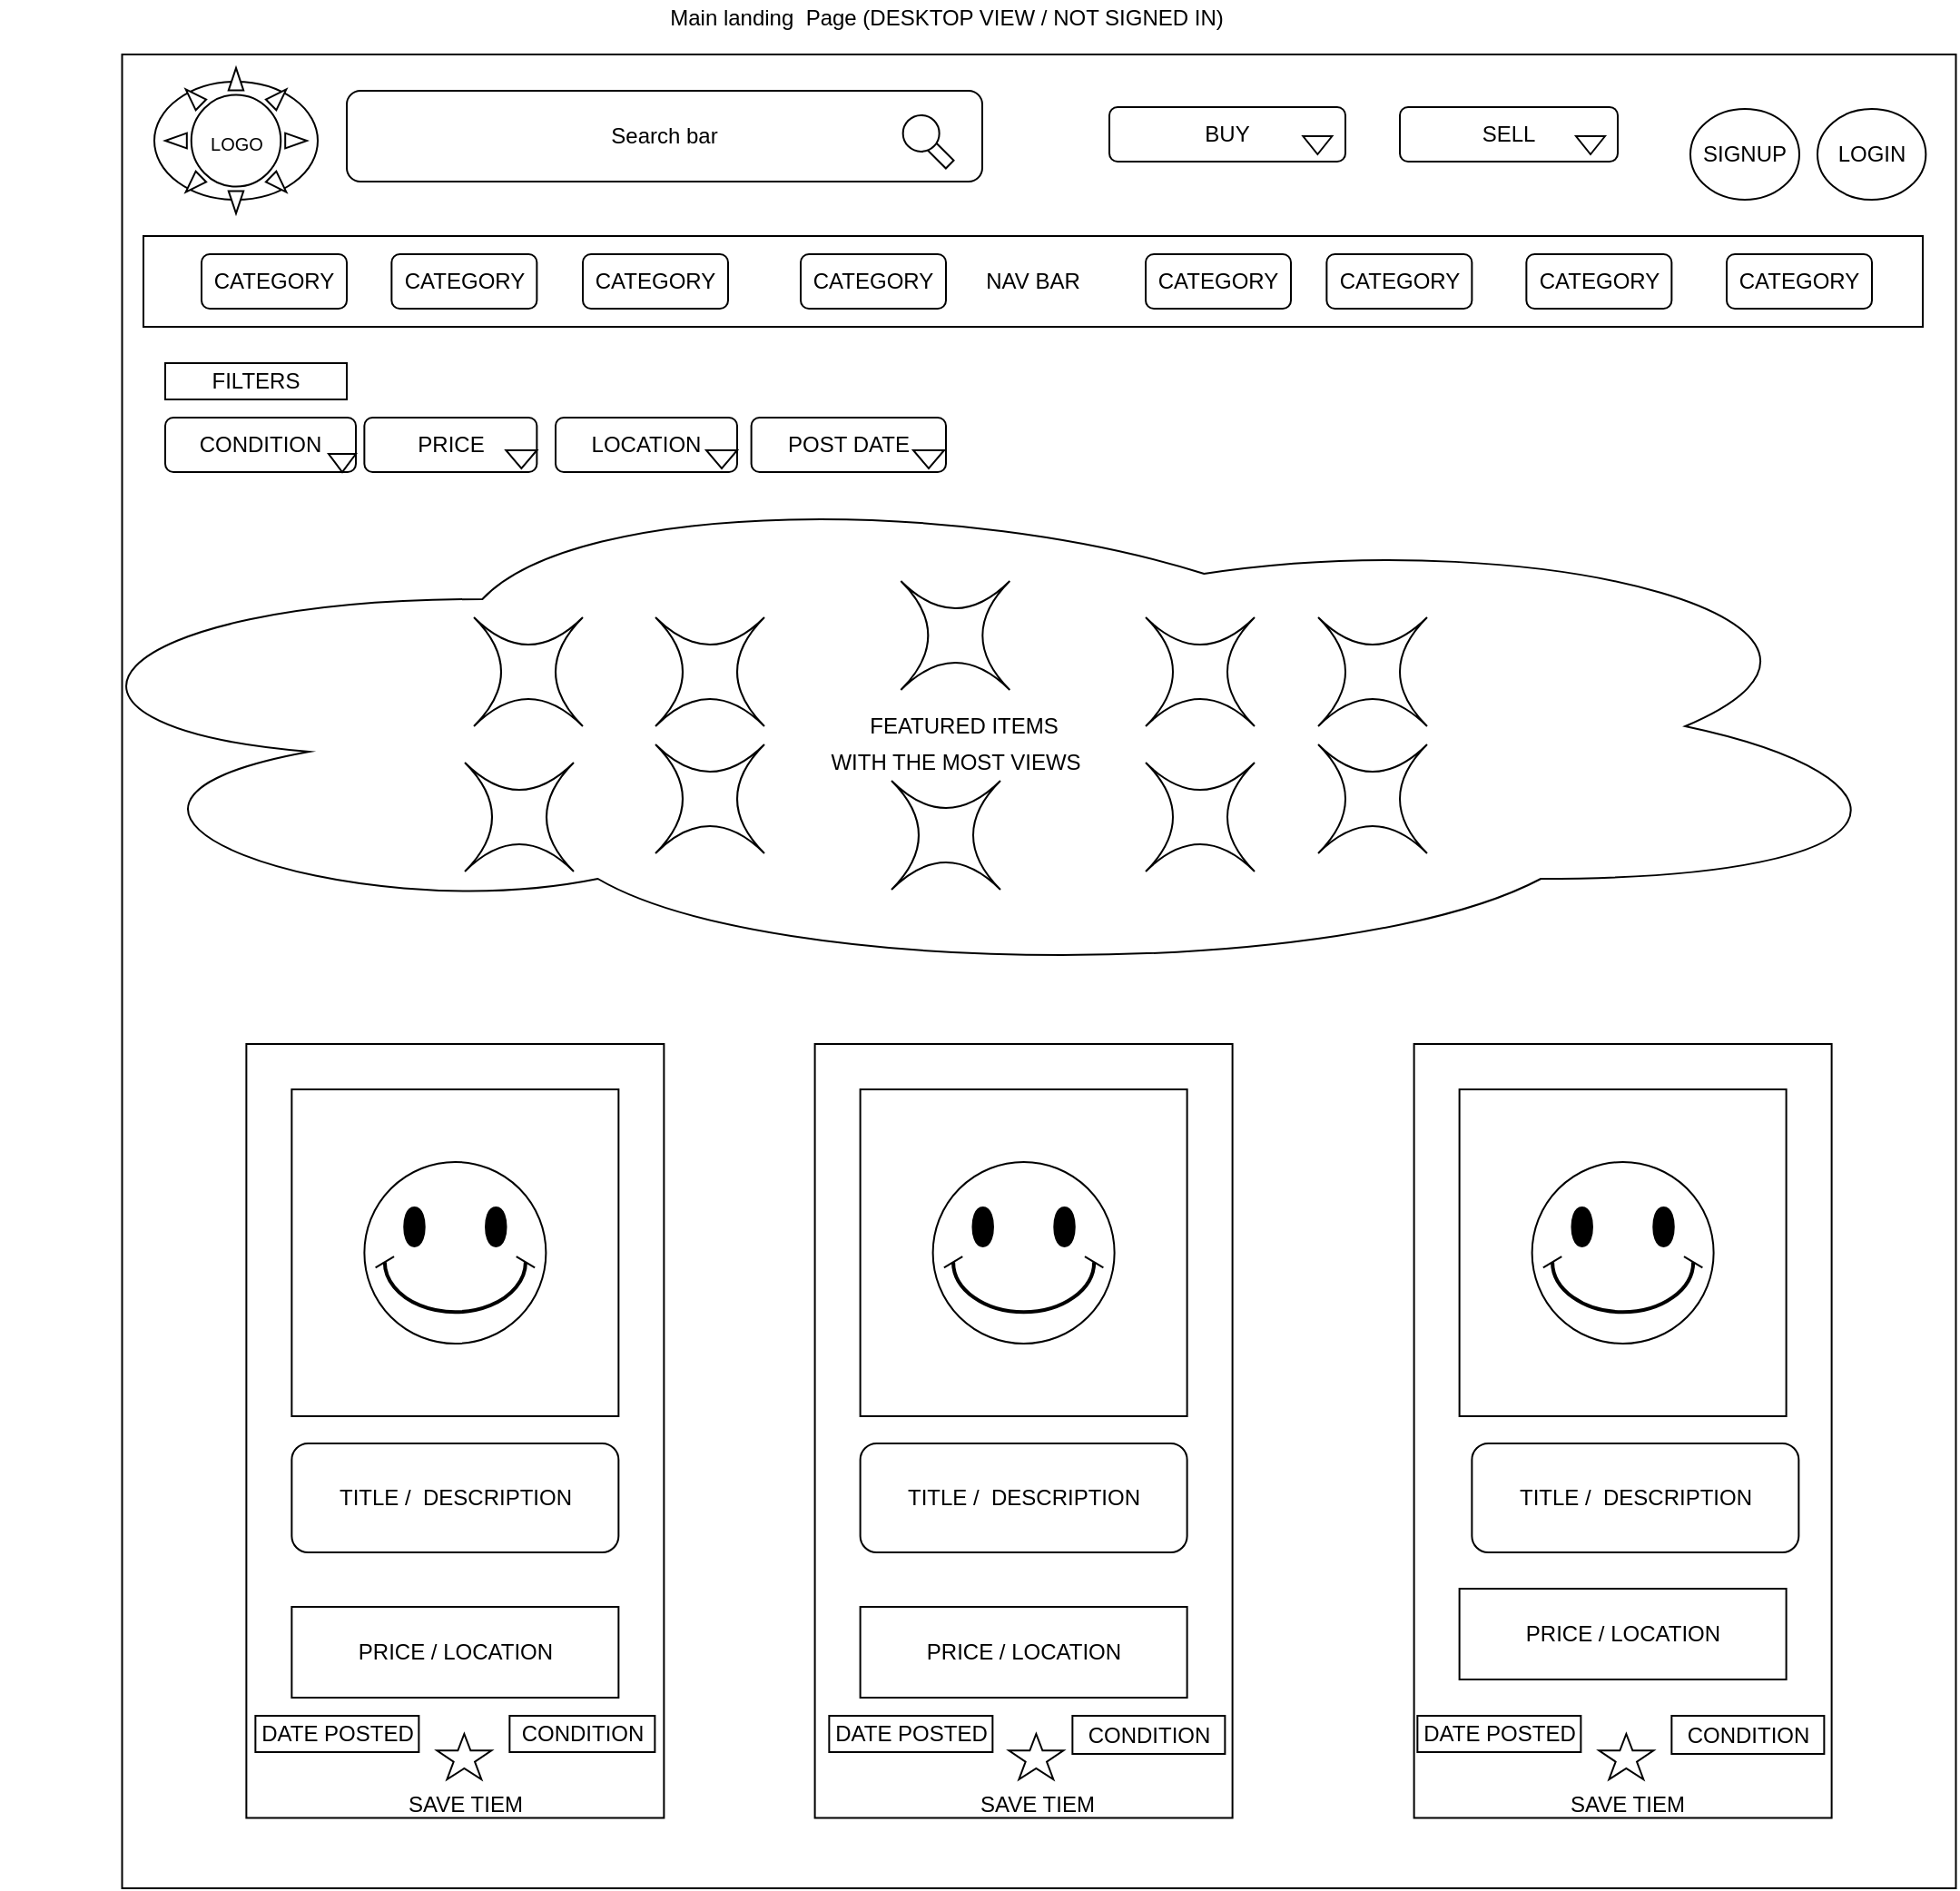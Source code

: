 <mxfile version="15.5.9" type="device" pages="3"><diagram id="jUFLFQtUNHHdwCQUJw35" name="Page-4"><mxGraphModel dx="2751" dy="1964" grid="1" gridSize="10" guides="1" tooltips="1" connect="1" arrows="1" fold="1" page="1" pageScale="1" pageWidth="850" pageHeight="1100" math="0" shadow="0"><root><mxCell id="IGGdDmIo8pfKdGdZQKrg-0"/><mxCell id="IGGdDmIo8pfKdGdZQKrg-1" parent="IGGdDmIo8pfKdGdZQKrg-0"/><mxCell id="IGGdDmIo8pfKdGdZQKrg-2" value="" style="whiteSpace=wrap;html=1;aspect=fixed;" vertex="1" parent="IGGdDmIo8pfKdGdZQKrg-1"><mxGeometry x="46.25" width="1010" height="1010" as="geometry"/></mxCell><mxCell id="IGGdDmIo8pfKdGdZQKrg-3" value="Main landing&amp;nbsp; Page (DESKTOP VIEW / NOT SIGNED IN)" style="text;html=1;align=center;verticalAlign=middle;resizable=0;points=[];autosize=1;strokeColor=none;fillColor=none;" vertex="1" parent="IGGdDmIo8pfKdGdZQKrg-1"><mxGeometry x="340" y="-30" width="320" height="20" as="geometry"/></mxCell><mxCell id="RjWxm8dGCGfZcoYBKTN3-0" value="LOGIN" style="ellipse;whiteSpace=wrap;html=1;" vertex="1" parent="IGGdDmIo8pfKdGdZQKrg-1"><mxGeometry x="980" y="30" width="59.68" height="50" as="geometry"/></mxCell><mxCell id="RjWxm8dGCGfZcoYBKTN3-62" value="SIGNUP" style="ellipse;whiteSpace=wrap;html=1;" vertex="1" parent="IGGdDmIo8pfKdGdZQKrg-1"><mxGeometry x="910" y="30" width="60" height="50" as="geometry"/></mxCell><mxCell id="RjWxm8dGCGfZcoYBKTN3-71" value="FILTERS" style="rounded=0;whiteSpace=wrap;html=1;" vertex="1" parent="IGGdDmIo8pfKdGdZQKrg-1"><mxGeometry x="70" y="170" width="100" height="20" as="geometry"/></mxCell><mxCell id="RjWxm8dGCGfZcoYBKTN3-93" value="FEATURED ITEMS" style="ellipse;shape=cloud;whiteSpace=wrap;html=1;" vertex="1" parent="IGGdDmIo8pfKdGdZQKrg-1"><mxGeometry x="-20.32" y="230" width="1060" height="280" as="geometry"/></mxCell><mxCell id="RjWxm8dGCGfZcoYBKTN3-94" value="" style="shape=switch;whiteSpace=wrap;html=1;" vertex="1" parent="IGGdDmIo8pfKdGdZQKrg-1"><mxGeometry x="240" y="310" width="60" height="60" as="geometry"/></mxCell><mxCell id="RjWxm8dGCGfZcoYBKTN3-95" value="" style="shape=switch;whiteSpace=wrap;html=1;" vertex="1" parent="IGGdDmIo8pfKdGdZQKrg-1"><mxGeometry x="235" y="390" width="60" height="60" as="geometry"/></mxCell><mxCell id="RjWxm8dGCGfZcoYBKTN3-96" value="" style="shape=switch;whiteSpace=wrap;html=1;" vertex="1" parent="IGGdDmIo8pfKdGdZQKrg-1"><mxGeometry x="340" y="310" width="60" height="60" as="geometry"/></mxCell><mxCell id="RjWxm8dGCGfZcoYBKTN3-97" value="" style="shape=switch;whiteSpace=wrap;html=1;" vertex="1" parent="IGGdDmIo8pfKdGdZQKrg-1"><mxGeometry x="340" y="380" width="60" height="60" as="geometry"/></mxCell><mxCell id="RjWxm8dGCGfZcoYBKTN3-98" value="" style="shape=switch;whiteSpace=wrap;html=1;" vertex="1" parent="IGGdDmIo8pfKdGdZQKrg-1"><mxGeometry x="610" y="390" width="60" height="60" as="geometry"/></mxCell><mxCell id="RjWxm8dGCGfZcoYBKTN3-99" value="" style="shape=switch;whiteSpace=wrap;html=1;" vertex="1" parent="IGGdDmIo8pfKdGdZQKrg-1"><mxGeometry x="610" y="310" width="60" height="60" as="geometry"/></mxCell><mxCell id="RjWxm8dGCGfZcoYBKTN3-100" value="" style="shape=switch;whiteSpace=wrap;html=1;" vertex="1" parent="IGGdDmIo8pfKdGdZQKrg-1"><mxGeometry x="705" y="380" width="60" height="60" as="geometry"/></mxCell><mxCell id="RjWxm8dGCGfZcoYBKTN3-101" value="" style="shape=switch;whiteSpace=wrap;html=1;" vertex="1" parent="IGGdDmIo8pfKdGdZQKrg-1"><mxGeometry x="705" y="310" width="60" height="60" as="geometry"/></mxCell><mxCell id="RjWxm8dGCGfZcoYBKTN3-103" value="" style="shape=switch;whiteSpace=wrap;html=1;" vertex="1" parent="IGGdDmIo8pfKdGdZQKrg-1"><mxGeometry x="470" y="400" width="60" height="60" as="geometry"/></mxCell><mxCell id="RjWxm8dGCGfZcoYBKTN3-104" value="" style="shape=switch;whiteSpace=wrap;html=1;" vertex="1" parent="IGGdDmIo8pfKdGdZQKrg-1"><mxGeometry x="475.16" y="290" width="60" height="60" as="geometry"/></mxCell><mxCell id="RjWxm8dGCGfZcoYBKTN3-105" value="WITH THE MOST VIEWS" style="text;html=1;align=center;verticalAlign=middle;resizable=0;points=[];autosize=1;strokeColor=none;fillColor=none;" vertex="1" parent="IGGdDmIo8pfKdGdZQKrg-1"><mxGeometry x="430.16" y="380" width="150" height="20" as="geometry"/></mxCell><mxCell id="rW3cok9Wd4oLz2JDNc2L-0" value="" style="group" vertex="1" connectable="0" parent="IGGdDmIo8pfKdGdZQKrg-1"><mxGeometry x="170" y="20" width="350" height="50" as="geometry"/></mxCell><mxCell id="IGGdDmIo8pfKdGdZQKrg-5" value="Search bar" style="rounded=1;whiteSpace=wrap;html=1;" vertex="1" parent="rW3cok9Wd4oLz2JDNc2L-0"><mxGeometry width="350" height="50" as="geometry"/></mxCell><mxCell id="RjWxm8dGCGfZcoYBKTN3-92" value="" style="rounded=0;whiteSpace=wrap;html=1;rotation=45;" vertex="1" parent="rW3cok9Wd4oLz2JDNc2L-0"><mxGeometry x="315.04" y="30.44" width="20" height="6.12" as="geometry"/></mxCell><mxCell id="RjWxm8dGCGfZcoYBKTN3-91" value="" style="ellipse;whiteSpace=wrap;html=1;aspect=fixed;" vertex="1" parent="rW3cok9Wd4oLz2JDNc2L-0"><mxGeometry x="306.33" y="13.44" width="20" height="20" as="geometry"/></mxCell><mxCell id="rW3cok9Wd4oLz2JDNc2L-1" value="" style="group" vertex="1" connectable="0" parent="IGGdDmIo8pfKdGdZQKrg-1"><mxGeometry x="590" y="29" width="130" height="30" as="geometry"/></mxCell><mxCell id="RjWxm8dGCGfZcoYBKTN3-50" value="BUY" style="rounded=1;whiteSpace=wrap;html=1;" vertex="1" parent="rW3cok9Wd4oLz2JDNc2L-1"><mxGeometry width="130" height="30" as="geometry"/></mxCell><mxCell id="RjWxm8dGCGfZcoYBKTN3-61" value="" style="triangle;whiteSpace=wrap;html=1;rotation=90;" vertex="1" parent="rW3cok9Wd4oLz2JDNc2L-1"><mxGeometry x="109.68" y="13" width="10" height="16" as="geometry"/></mxCell><mxCell id="rW3cok9Wd4oLz2JDNc2L-2" value="" style="group" vertex="1" connectable="0" parent="IGGdDmIo8pfKdGdZQKrg-1"><mxGeometry x="750" y="29" width="120" height="30" as="geometry"/></mxCell><mxCell id="RjWxm8dGCGfZcoYBKTN3-51" value="SELL" style="rounded=1;whiteSpace=wrap;html=1;" vertex="1" parent="rW3cok9Wd4oLz2JDNc2L-2"><mxGeometry width="120" height="30" as="geometry"/></mxCell><mxCell id="RjWxm8dGCGfZcoYBKTN3-58" value="" style="triangle;whiteSpace=wrap;html=1;rotation=90;" vertex="1" parent="rW3cok9Wd4oLz2JDNc2L-2"><mxGeometry x="100" y="13" width="10" height="16" as="geometry"/></mxCell><mxCell id="rW3cok9Wd4oLz2JDNc2L-4" value="" style="group" vertex="1" connectable="0" parent="IGGdDmIo8pfKdGdZQKrg-1"><mxGeometry x="70" y="200" width="105" height="30" as="geometry"/></mxCell><mxCell id="RjWxm8dGCGfZcoYBKTN3-46" value="CONDITION" style="rounded=1;whiteSpace=wrap;html=1;" vertex="1" parent="rW3cok9Wd4oLz2JDNc2L-4"><mxGeometry width="105" height="30" as="geometry"/></mxCell><mxCell id="RjWxm8dGCGfZcoYBKTN3-89" value="" style="triangle;whiteSpace=wrap;html=1;rotation=90;" vertex="1" parent="rW3cok9Wd4oLz2JDNc2L-4"><mxGeometry x="92.5" y="17.5" width="10" height="15" as="geometry"/></mxCell><mxCell id="rW3cok9Wd4oLz2JDNc2L-5" value="" style="group" vertex="1" connectable="0" parent="IGGdDmIo8pfKdGdZQKrg-1"><mxGeometry x="179.68" y="200" width="95" height="30" as="geometry"/></mxCell><mxCell id="RjWxm8dGCGfZcoYBKTN3-47" value="PRICE" style="rounded=1;whiteSpace=wrap;html=1;" vertex="1" parent="rW3cok9Wd4oLz2JDNc2L-5"><mxGeometry width="95" height="30" as="geometry"/></mxCell><mxCell id="RjWxm8dGCGfZcoYBKTN3-85" value="" style="triangle;whiteSpace=wrap;html=1;rotation=90;" vertex="1" parent="rW3cok9Wd4oLz2JDNc2L-5"><mxGeometry x="81.5" y="14.5" width="10" height="17" as="geometry"/></mxCell><mxCell id="rW3cok9Wd4oLz2JDNc2L-6" value="" style="group" vertex="1" connectable="0" parent="IGGdDmIo8pfKdGdZQKrg-1"><mxGeometry x="285" y="200" width="100" height="30" as="geometry"/></mxCell><mxCell id="RjWxm8dGCGfZcoYBKTN3-49" value="LOCATION" style="rounded=1;whiteSpace=wrap;html=1;" vertex="1" parent="rW3cok9Wd4oLz2JDNc2L-6"><mxGeometry width="100" height="30" as="geometry"/></mxCell><mxCell id="RjWxm8dGCGfZcoYBKTN3-86" value="" style="triangle;whiteSpace=wrap;html=1;rotation=90;" vertex="1" parent="rW3cok9Wd4oLz2JDNc2L-6"><mxGeometry x="86.5" y="14.5" width="10" height="17" as="geometry"/></mxCell><mxCell id="rW3cok9Wd4oLz2JDNc2L-7" value="" style="group" vertex="1" connectable="0" parent="IGGdDmIo8pfKdGdZQKrg-1"><mxGeometry x="392.81" y="200" width="107.19" height="30" as="geometry"/></mxCell><mxCell id="RjWxm8dGCGfZcoYBKTN3-48" value="POST DATE" style="rounded=1;whiteSpace=wrap;html=1;" vertex="1" parent="rW3cok9Wd4oLz2JDNc2L-7"><mxGeometry width="107.19" height="30" as="geometry"/></mxCell><mxCell id="RjWxm8dGCGfZcoYBKTN3-87" value="" style="triangle;whiteSpace=wrap;html=1;rotation=90;" vertex="1" parent="rW3cok9Wd4oLz2JDNc2L-7"><mxGeometry x="92.69" y="14.5" width="10" height="17" as="geometry"/></mxCell><mxCell id="rW3cok9Wd4oLz2JDNc2L-8" value="" style="group" vertex="1" connectable="0" parent="IGGdDmIo8pfKdGdZQKrg-1"><mxGeometry x="114.685" y="545.005" width="230" height="426.25" as="geometry"/></mxCell><mxCell id="RjWxm8dGCGfZcoYBKTN3-13" value="" style="rounded=0;whiteSpace=wrap;html=1;rotation=-90;" vertex="1" parent="rW3cok9Wd4oLz2JDNc2L-8"><mxGeometry x="-98.125" y="98.125" width="426.25" height="230" as="geometry"/></mxCell><mxCell id="RjWxm8dGCGfZcoYBKTN3-14" value="PIC OF ITEM" style="whiteSpace=wrap;html=1;aspect=fixed;" vertex="1" parent="rW3cok9Wd4oLz2JDNc2L-8"><mxGeometry x="24.995" y="24.995" width="180" height="180" as="geometry"/></mxCell><mxCell id="RjWxm8dGCGfZcoYBKTN3-16" value="TITLE /&amp;nbsp; DESCRIPTION" style="rounded=1;whiteSpace=wrap;html=1;" vertex="1" parent="rW3cok9Wd4oLz2JDNc2L-8"><mxGeometry x="24.995" y="219.995" width="180" height="60" as="geometry"/></mxCell><mxCell id="RjWxm8dGCGfZcoYBKTN3-17" value="PRICE / LOCATION" style="rounded=0;whiteSpace=wrap;html=1;" vertex="1" parent="rW3cok9Wd4oLz2JDNc2L-8"><mxGeometry x="24.995" y="309.995" width="180" height="50" as="geometry"/></mxCell><mxCell id="RjWxm8dGCGfZcoYBKTN3-18" value="CONDITION" style="rounded=0;whiteSpace=wrap;html=1;" vertex="1" parent="rW3cok9Wd4oLz2JDNc2L-8"><mxGeometry x="144.995" y="369.995" width="80" height="20" as="geometry"/></mxCell><mxCell id="RjWxm8dGCGfZcoYBKTN3-19" value="DATE POSTED" style="rounded=0;whiteSpace=wrap;html=1;" vertex="1" parent="rW3cok9Wd4oLz2JDNc2L-8"><mxGeometry x="4.995" y="369.995" width="90" height="20" as="geometry"/></mxCell><mxCell id="RjWxm8dGCGfZcoYBKTN3-20" value="SAVE TIEM" style="verticalLabelPosition=bottom;verticalAlign=top;html=1;shape=mxgraph.basic.star" vertex="1" parent="rW3cok9Wd4oLz2JDNc2L-8"><mxGeometry x="104.995" y="379.995" width="30" height="25" as="geometry"/></mxCell><mxCell id="IJAjDFNIQWrmZ_DPyEX1-2" value="" style="verticalLabelPosition=bottom;verticalAlign=top;html=1;shape=mxgraph.basic.smiley;fontSize=10;" vertex="1" parent="rW3cok9Wd4oLz2JDNc2L-8"><mxGeometry x="65.005" y="64.995" width="100" height="100" as="geometry"/></mxCell><mxCell id="rW3cok9Wd4oLz2JDNc2L-9" value="" style="group" vertex="1" connectable="0" parent="IGGdDmIo8pfKdGdZQKrg-1"><mxGeometry x="427.805" y="545.005" width="230" height="426.25" as="geometry"/></mxCell><mxCell id="RjWxm8dGCGfZcoYBKTN3-27" value="" style="rounded=0;whiteSpace=wrap;html=1;rotation=-90;" vertex="1" parent="rW3cok9Wd4oLz2JDNc2L-9"><mxGeometry x="-98.125" y="98.125" width="426.25" height="230" as="geometry"/></mxCell><mxCell id="RjWxm8dGCGfZcoYBKTN3-28" value="PIC OF ITEM" style="whiteSpace=wrap;html=1;aspect=fixed;" vertex="1" parent="rW3cok9Wd4oLz2JDNc2L-9"><mxGeometry x="25.005" y="24.995" width="180" height="180" as="geometry"/></mxCell><mxCell id="RjWxm8dGCGfZcoYBKTN3-29" value="TITLE /&amp;nbsp; DESCRIPTION" style="rounded=1;whiteSpace=wrap;html=1;" vertex="1" parent="rW3cok9Wd4oLz2JDNc2L-9"><mxGeometry x="25.005" y="219.995" width="180" height="60" as="geometry"/></mxCell><mxCell id="RjWxm8dGCGfZcoYBKTN3-30" value="PRICE / LOCATION" style="rounded=0;whiteSpace=wrap;html=1;" vertex="1" parent="rW3cok9Wd4oLz2JDNc2L-9"><mxGeometry x="25.005" y="309.995" width="180" height="50" as="geometry"/></mxCell><mxCell id="RjWxm8dGCGfZcoYBKTN3-31" value="CONDITION" style="rounded=0;whiteSpace=wrap;html=1;" vertex="1" parent="rW3cok9Wd4oLz2JDNc2L-9"><mxGeometry x="141.875" y="369.995" width="84" height="21" as="geometry"/></mxCell><mxCell id="RjWxm8dGCGfZcoYBKTN3-32" value="DATE POSTED" style="rounded=0;whiteSpace=wrap;html=1;" vertex="1" parent="rW3cok9Wd4oLz2JDNc2L-9"><mxGeometry x="7.875" y="369.995" width="90" height="20" as="geometry"/></mxCell><mxCell id="RjWxm8dGCGfZcoYBKTN3-33" value="SAVE TIEM" style="verticalLabelPosition=bottom;verticalAlign=top;html=1;shape=mxgraph.basic.star" vertex="1" parent="rW3cok9Wd4oLz2JDNc2L-9"><mxGeometry x="106.875" y="379.995" width="30" height="25" as="geometry"/></mxCell><mxCell id="IJAjDFNIQWrmZ_DPyEX1-3" value="" style="verticalLabelPosition=bottom;verticalAlign=top;html=1;shape=mxgraph.basic.smiley;fontSize=10;" vertex="1" parent="rW3cok9Wd4oLz2JDNc2L-9"><mxGeometry x="65.005" y="64.995" width="100" height="100" as="geometry"/></mxCell><mxCell id="rW3cok9Wd4oLz2JDNc2L-10" value="" style="group" vertex="1" connectable="0" parent="IGGdDmIo8pfKdGdZQKrg-1"><mxGeometry x="757.805" y="545.005" width="230" height="426.25" as="geometry"/></mxCell><mxCell id="RjWxm8dGCGfZcoYBKTN3-37" value="" style="rounded=0;whiteSpace=wrap;html=1;rotation=-90;" vertex="1" parent="rW3cok9Wd4oLz2JDNc2L-10"><mxGeometry x="-98.125" y="98.125" width="426.25" height="230" as="geometry"/></mxCell><mxCell id="RjWxm8dGCGfZcoYBKTN3-38" value="PIC OF ITEM" style="whiteSpace=wrap;html=1;aspect=fixed;" vertex="1" parent="rW3cok9Wd4oLz2JDNc2L-10"><mxGeometry x="25.005" y="24.995" width="180" height="180" as="geometry"/></mxCell><mxCell id="RjWxm8dGCGfZcoYBKTN3-39" value="TITLE /&amp;nbsp; DESCRIPTION" style="rounded=1;whiteSpace=wrap;html=1;" vertex="1" parent="rW3cok9Wd4oLz2JDNc2L-10"><mxGeometry x="31.875" y="219.995" width="180" height="60" as="geometry"/></mxCell><mxCell id="RjWxm8dGCGfZcoYBKTN3-40" value="PRICE / LOCATION" style="rounded=0;whiteSpace=wrap;html=1;" vertex="1" parent="rW3cok9Wd4oLz2JDNc2L-10"><mxGeometry x="25.005" y="299.995" width="180" height="50" as="geometry"/></mxCell><mxCell id="RjWxm8dGCGfZcoYBKTN3-41" value="CONDITION" style="rounded=0;whiteSpace=wrap;html=1;" vertex="1" parent="rW3cok9Wd4oLz2JDNc2L-10"><mxGeometry x="141.875" y="369.995" width="84" height="21" as="geometry"/></mxCell><mxCell id="RjWxm8dGCGfZcoYBKTN3-42" value="DATE POSTED" style="rounded=0;whiteSpace=wrap;html=1;" vertex="1" parent="rW3cok9Wd4oLz2JDNc2L-10"><mxGeometry x="1.875" y="369.995" width="90" height="20" as="geometry"/></mxCell><mxCell id="RjWxm8dGCGfZcoYBKTN3-43" value="SAVE TIEM" style="verticalLabelPosition=bottom;verticalAlign=top;html=1;shape=mxgraph.basic.star" vertex="1" parent="rW3cok9Wd4oLz2JDNc2L-10"><mxGeometry x="101.875" y="379.995" width="30" height="25" as="geometry"/></mxCell><mxCell id="IJAjDFNIQWrmZ_DPyEX1-4" value="" style="verticalLabelPosition=bottom;verticalAlign=top;html=1;shape=mxgraph.basic.smiley;fontSize=10;" vertex="1" parent="rW3cok9Wd4oLz2JDNc2L-10"><mxGeometry x="65.005" y="64.995" width="100" height="100" as="geometry"/></mxCell><mxCell id="rW3cok9Wd4oLz2JDNc2L-11" value="" style="group" vertex="1" connectable="0" parent="IGGdDmIo8pfKdGdZQKrg-1"><mxGeometry x="58" y="100" width="980" height="50" as="geometry"/></mxCell><mxCell id="RjWxm8dGCGfZcoYBKTN3-1" value="NAV BAR" style="rounded=0;whiteSpace=wrap;html=1;" vertex="1" parent="rW3cok9Wd4oLz2JDNc2L-11"><mxGeometry width="980" height="50" as="geometry"/></mxCell><mxCell id="RjWxm8dGCGfZcoYBKTN3-63" value="CATEGORY" style="rounded=1;whiteSpace=wrap;html=1;" vertex="1" parent="rW3cok9Wd4oLz2JDNc2L-11"><mxGeometry x="32" y="10" width="80" height="30" as="geometry"/></mxCell><mxCell id="RjWxm8dGCGfZcoYBKTN3-64" value="CATEGORY" style="rounded=1;whiteSpace=wrap;html=1;" vertex="1" parent="rW3cok9Wd4oLz2JDNc2L-11"><mxGeometry x="136.68" y="10" width="80" height="30" as="geometry"/></mxCell><mxCell id="RjWxm8dGCGfZcoYBKTN3-65" value="CATEGORY" style="rounded=1;whiteSpace=wrap;html=1;" vertex="1" parent="rW3cok9Wd4oLz2JDNc2L-11"><mxGeometry x="242" y="10" width="80" height="30" as="geometry"/></mxCell><mxCell id="RjWxm8dGCGfZcoYBKTN3-66" value="CATEGORY" style="rounded=1;whiteSpace=wrap;html=1;" vertex="1" parent="rW3cok9Wd4oLz2JDNc2L-11"><mxGeometry x="362" y="10" width="80" height="30" as="geometry"/></mxCell><mxCell id="RjWxm8dGCGfZcoYBKTN3-67" value="CATEGORY" style="rounded=1;whiteSpace=wrap;html=1;" vertex="1" parent="rW3cok9Wd4oLz2JDNc2L-11"><mxGeometry x="552" y="10" width="80" height="30" as="geometry"/></mxCell><mxCell id="RjWxm8dGCGfZcoYBKTN3-68" value="CATEGORY" style="rounded=1;whiteSpace=wrap;html=1;" vertex="1" parent="rW3cok9Wd4oLz2JDNc2L-11"><mxGeometry x="651.68" y="10" width="80" height="30" as="geometry"/></mxCell><mxCell id="RjWxm8dGCGfZcoYBKTN3-69" value="&lt;span&gt;CATEGORY&lt;/span&gt;" style="rounded=1;whiteSpace=wrap;html=1;" vertex="1" parent="rW3cok9Wd4oLz2JDNc2L-11"><mxGeometry x="761.68" y="10" width="80" height="30" as="geometry"/></mxCell><mxCell id="RjWxm8dGCGfZcoYBKTN3-70" value="&lt;span&gt;CATEGORY&lt;/span&gt;" style="rounded=1;whiteSpace=wrap;html=1;" vertex="1" parent="rW3cok9Wd4oLz2JDNc2L-11"><mxGeometry x="872" y="10" width="80" height="30" as="geometry"/></mxCell><mxCell id="IJAjDFNIQWrmZ_DPyEX1-1" value="" style="group" vertex="1" connectable="0" parent="IGGdDmIo8pfKdGdZQKrg-1"><mxGeometry x="64" y="7.5" width="90" height="80" as="geometry"/></mxCell><mxCell id="ktTTEY4ZsDjWGnHzPYiJ-0" value="" style="ellipse;whiteSpace=wrap;html=1;fontSize=10;align=center;" vertex="1" parent="IJAjDFNIQWrmZ_DPyEX1-1"><mxGeometry y="7.5" width="90" height="65" as="geometry"/></mxCell><mxCell id="ktTTEY4ZsDjWGnHzPYiJ-1" value="" style="verticalLabelPosition=bottom;verticalAlign=top;html=1;shape=mxgraph.basic.sun;fontSize=10;" vertex="1" parent="IJAjDFNIQWrmZ_DPyEX1-1"><mxGeometry x="6" width="78" height="80" as="geometry"/></mxCell><mxCell id="IJAjDFNIQWrmZ_DPyEX1-0" value="LOGO" style="text;html=1;align=center;verticalAlign=middle;resizable=0;points=[];autosize=1;strokeColor=none;fillColor=none;fontSize=10;" vertex="1" parent="IJAjDFNIQWrmZ_DPyEX1-1"><mxGeometry x="25" y="31.5" width="40" height="20" as="geometry"/></mxCell></root></mxGraphModel></diagram><diagram id="sX-d2PHyDB0jN-9PXQb0" name="Page-5"><mxGraphModel dx="2155" dy="2079" grid="1" gridSize="10" guides="1" tooltips="1" connect="1" arrows="1" fold="1" page="1" pageScale="1" pageWidth="850" pageHeight="1100" math="0" shadow="0"><root><mxCell id="ZE_ypd8_yvqvbjjmDYNO-0"/><mxCell id="ZE_ypd8_yvqvbjjmDYNO-1" parent="ZE_ypd8_yvqvbjjmDYNO-0"/><mxCell id="XP1DQHgvMNKuidhLN8Xj-75" value="" style="rounded=1;whiteSpace=wrap;html=1;" vertex="1" parent="ZE_ypd8_yvqvbjjmDYNO-1"><mxGeometry x="521.75" y="156.11" width="60" height="55" as="geometry"/></mxCell><mxCell id="ZE_ypd8_yvqvbjjmDYNO-2" value="" style="verticalLabelPosition=bottom;verticalAlign=top;html=1;shape=mxgraph.basic.rect;fillColor2=none;strokeWidth=1;size=20;indent=5;rotation=90;" vertex="1" parent="ZE_ypd8_yvqvbjjmDYNO-1"><mxGeometry x="-117" y="203" width="995" height="601" as="geometry"/></mxCell><mxCell id="ZE_ypd8_yvqvbjjmDYNO-30" style="edgeStyle=orthogonalEdgeStyle;rounded=0;orthogonalLoop=1;jettySize=auto;html=1;" edge="1" parent="ZE_ypd8_yvqvbjjmDYNO-1" source="ZE_ypd8_yvqvbjjmDYNO-16"><mxGeometry relative="1" as="geometry"><mxPoint x="760" y="280" as="targetPoint"/><Array as="points"/></mxGeometry></mxCell><mxCell id="XP1DQHgvMNKuidhLN8Xj-84" style="edgeStyle=orthogonalEdgeStyle;rounded=0;orthogonalLoop=1;jettySize=auto;html=1;" edge="1" parent="ZE_ypd8_yvqvbjjmDYNO-1" source="ZE_ypd8_yvqvbjjmDYNO-16"><mxGeometry relative="1" as="geometry"><mxPoint x="960" y="200" as="targetPoint"/><Array as="points"><mxPoint x="920" y="176"/><mxPoint x="920" y="176"/></Array></mxGeometry></mxCell><mxCell id="ZE_ypd8_yvqvbjjmDYNO-16" value="&lt;ul&gt;&lt;li&gt;FILTER 1&lt;/li&gt;&lt;li&gt;FILTER 2&lt;/li&gt;&lt;li&gt;FILTER 3&lt;/li&gt;&lt;/ul&gt;" style="text;strokeColor=none;fillColor=none;html=1;whiteSpace=wrap;verticalAlign=middle;overflow=hidden;" vertex="1" parent="ZE_ypd8_yvqvbjjmDYNO-1"><mxGeometry x="710" y="136.11" width="120" height="80" as="geometry"/></mxCell><mxCell id="ZE_ypd8_yvqvbjjmDYNO-17" value="SEARCH BAR" style="rounded=1;whiteSpace=wrap;html=1;" vertex="1" parent="ZE_ypd8_yvqvbjjmDYNO-1"><mxGeometry x="120" y="160" width="390" height="50" as="geometry"/></mxCell><mxCell id="ZE_ypd8_yvqvbjjmDYNO-23" value="" style="verticalLabelPosition=bottom;verticalAlign=top;html=1;strokeWidth=2;shape=mxgraph.arrows2.arrow;dy=0.6;dx=40;notch=0;rotation=90;" vertex="1" parent="ZE_ypd8_yvqvbjjmDYNO-1"><mxGeometry x="810" y="156.11" width="10" height="10" as="geometry"/></mxCell><mxCell id="ZE_ypd8_yvqvbjjmDYNO-24" value="" style="verticalLabelPosition=bottom;verticalAlign=top;html=1;strokeWidth=2;shape=mxgraph.arrows2.arrow;dy=0.6;dx=40;notch=0;rotation=90;" vertex="1" parent="ZE_ypd8_yvqvbjjmDYNO-1"><mxGeometry x="810" y="171.11" width="10" height="10" as="geometry"/></mxCell><mxCell id="ZE_ypd8_yvqvbjjmDYNO-25" value="" style="verticalLabelPosition=bottom;verticalAlign=top;html=1;strokeWidth=2;shape=mxgraph.arrows2.arrow;dy=0.6;dx=40;notch=0;rotation=90;" vertex="1" parent="ZE_ypd8_yvqvbjjmDYNO-1"><mxGeometry x="810" y="189.11" width="10" height="10" as="geometry"/></mxCell><mxCell id="ZE_ypd8_yvqvbjjmDYNO-29" style="edgeStyle=orthogonalEdgeStyle;rounded=0;orthogonalLoop=1;jettySize=auto;html=1;" edge="1" parent="ZE_ypd8_yvqvbjjmDYNO-1" source="ZE_ypd8_yvqvbjjmDYNO-28"><mxGeometry relative="1" as="geometry"><mxPoint x="720" y="170" as="targetPoint"/></mxGeometry></mxCell><mxCell id="ZE_ypd8_yvqvbjjmDYNO-28" value="" style="html=1;shadow=0;dashed=0;align=center;verticalAlign=middle;shape=mxgraph.arrows2.calloutQuadArrow;dy=10;dx=20;notch=24;arrowHead=10;direction=south;" vertex="1" parent="ZE_ypd8_yvqvbjjmDYNO-1"><mxGeometry x="616" y="170" width="10" height="30" as="geometry"/></mxCell><mxCell id="ZE_ypd8_yvqvbjjmDYNO-40" style="edgeStyle=orthogonalEdgeStyle;rounded=0;orthogonalLoop=1;jettySize=auto;html=1;" edge="1" parent="ZE_ypd8_yvqvbjjmDYNO-1" source="ZE_ypd8_yvqvbjjmDYNO-34"><mxGeometry relative="1" as="geometry"><mxPoint x="900" y="310" as="targetPoint"/></mxGeometry></mxCell><mxCell id="ZE_ypd8_yvqvbjjmDYNO-34" value="Label" style="html=1;whiteSpace=wrap;container=1;recursiveResize=0;collapsible=0;" vertex="1" parent="ZE_ypd8_yvqvbjjmDYNO-1"><mxGeometry x="710" y="290" width="120" height="40" as="geometry"/></mxCell><mxCell id="ZE_ypd8_yvqvbjjmDYNO-35" value="" style="triangle;html=1;whiteSpace=wrap;" vertex="1" parent="ZE_ypd8_yvqvbjjmDYNO-34"><mxGeometry x="10" y="5" width="20" height="30" as="geometry"/></mxCell><mxCell id="ZE_ypd8_yvqvbjjmDYNO-36" value="Label" style="html=1;whiteSpace=wrap;container=1;recursiveResize=0;collapsible=0;" vertex="1" parent="ZE_ypd8_yvqvbjjmDYNO-1"><mxGeometry x="710" y="340" width="120" height="40" as="geometry"/></mxCell><mxCell id="ZE_ypd8_yvqvbjjmDYNO-37" value="" style="triangle;html=1;whiteSpace=wrap;" vertex="1" parent="ZE_ypd8_yvqvbjjmDYNO-36"><mxGeometry x="10" y="5" width="20" height="30" as="geometry"/></mxCell><mxCell id="ZE_ypd8_yvqvbjjmDYNO-38" value="Label" style="html=1;whiteSpace=wrap;container=1;recursiveResize=0;collapsible=0;" vertex="1" parent="ZE_ypd8_yvqvbjjmDYNO-1"><mxGeometry x="710" y="390" width="120" height="40" as="geometry"/></mxCell><mxCell id="ZE_ypd8_yvqvbjjmDYNO-39" value="" style="triangle;html=1;whiteSpace=wrap;" vertex="1" parent="ZE_ypd8_yvqvbjjmDYNO-38"><mxGeometry x="10" y="5" width="20" height="30" as="geometry"/></mxCell><mxCell id="ZE_ypd8_yvqvbjjmDYNO-41" value="FILTER" style="swimlane;fontStyle=0;childLayout=stackLayout;horizontal=1;startSize=30;horizontalStack=0;resizeParent=1;resizeParentMax=0;resizeLast=0;collapsible=1;marginBottom=0;" vertex="1" parent="ZE_ypd8_yvqvbjjmDYNO-1"><mxGeometry x="920" y="365.36" width="140" height="60" as="geometry"/></mxCell><mxCell id="ZE_ypd8_yvqvbjjmDYNO-45" value="Text" style="text;html=1;strokeColor=none;fillColor=none;align=center;verticalAlign=middle;whiteSpace=wrap;rounded=0;" vertex="1" parent="ZE_ypd8_yvqvbjjmDYNO-41"><mxGeometry y="30" width="140" height="30" as="geometry"/></mxCell><mxCell id="ZE_ypd8_yvqvbjjmDYNO-46" value="FILTER" style="swimlane;horizontal=0;" vertex="1" parent="ZE_ypd8_yvqvbjjmDYNO-1"><mxGeometry x="910" y="290" width="160" height="60" as="geometry"/></mxCell><mxCell id="ZE_ypd8_yvqvbjjmDYNO-47" value="TEXT BOX" style="whiteSpace=wrap;html=1;" vertex="1" parent="ZE_ypd8_yvqvbjjmDYNO-46"><mxGeometry x="30" y="17.5" width="110" height="25" as="geometry"/></mxCell><mxCell id="ZE_ypd8_yvqvbjjmDYNO-48" value="" style="endArrow=classic;html=1;rounded=0;exitX=1;exitY=0.5;exitDx=0;exitDy=0;" edge="1" parent="ZE_ypd8_yvqvbjjmDYNO-1" source="ZE_ypd8_yvqvbjjmDYNO-34"><mxGeometry width="50" height="50" relative="1" as="geometry"><mxPoint x="630" y="310" as="sourcePoint"/><mxPoint x="910" y="390" as="targetPoint"/><Array as="points"><mxPoint x="850" y="390"/></Array></mxGeometry></mxCell><mxCell id="ZE_ypd8_yvqvbjjmDYNO-86" value="MOBILE VIEW&amp;nbsp; (LOGGED IN)" style="text;html=1;align=center;verticalAlign=middle;resizable=0;points=[];autosize=1;strokeColor=none;fillColor=none;" vertex="1" parent="ZE_ypd8_yvqvbjjmDYNO-1"><mxGeometry x="290.5" y="-30" width="180" height="20" as="geometry"/></mxCell><mxCell id="XP1DQHgvMNKuidhLN8Xj-82" value="" style="verticalLabelPosition=bottom;verticalAlign=top;html=1;shape=mxgraph.basic.sun" vertex="1" parent="ZE_ypd8_yvqvbjjmDYNO-1"><mxGeometry x="148.75" y="40" width="100" height="100" as="geometry"/></mxCell><mxCell id="TX60gOtCTq32wtb42hok-16" value="" style="group" vertex="1" connectable="0" parent="ZE_ypd8_yvqvbjjmDYNO-1"><mxGeometry x="120" y="580" width="528.5" height="160" as="geometry"/></mxCell><mxCell id="XP1DQHgvMNKuidhLN8Xj-33" value="" style="rounded=0;whiteSpace=wrap;html=1;" vertex="1" parent="TX60gOtCTq32wtb42hok-16"><mxGeometry width="528.5" height="160" as="geometry"/></mxCell><mxCell id="XP1DQHgvMNKuidhLN8Xj-34" value="PIC OF ITEM" style="whiteSpace=wrap;html=1;aspect=fixed;" vertex="1" parent="TX60gOtCTq32wtb42hok-16"><mxGeometry x="9.5" y="10.75" width="138.5" height="138.5" as="geometry"/></mxCell><mxCell id="XP1DQHgvMNKuidhLN8Xj-36" value="Price" style="shape=display;whiteSpace=wrap;html=1;" vertex="1" parent="TX60gOtCTq32wtb42hok-16"><mxGeometry x="450" y="130" width="63.5" height="20" as="geometry"/></mxCell><mxCell id="XP1DQHgvMNKuidhLN8Xj-37" value="Post date" style="rounded=1;whiteSpace=wrap;html=1;" vertex="1" parent="TX60gOtCTq32wtb42hok-16"><mxGeometry x="170" y="130" width="87" height="20" as="geometry"/></mxCell><mxCell id="XP1DQHgvMNKuidhLN8Xj-40" value="" style="verticalLabelPosition=bottom;verticalAlign=top;html=1;shape=mxgraph.basic.smiley" vertex="1" parent="TX60gOtCTq32wtb42hok-16"><mxGeometry x="30.25" y="30" width="100" height="100" as="geometry"/></mxCell><mxCell id="XP1DQHgvMNKuidhLN8Xj-69" value="CONDITION" style="rounded=1;whiteSpace=wrap;html=1;" vertex="1" parent="TX60gOtCTq32wtb42hok-16"><mxGeometry x="294.88" y="129.25" width="91.38" height="20" as="geometry"/></mxCell><mxCell id="TX60gOtCTq32wtb42hok-20" value="" style="group" vertex="1" connectable="0" parent="TX60gOtCTq32wtb42hok-16"><mxGeometry x="148" y="30" width="320.5" height="90" as="geometry"/></mxCell><mxCell id="XP1DQHgvMNKuidhLN8Xj-35" value="&lt;ul&gt;&lt;li&gt;Description: lorem lorem lreome asdfkjasldkf sadf asdf as fasd fa sdf asdf asd fa sdfa sdfa sdf asdf&amp;nbsp;&lt;/li&gt;&lt;/ul&gt;" style="text;strokeColor=none;fillColor=none;html=1;whiteSpace=wrap;verticalAlign=middle;overflow=hidden;" vertex="1" parent="TX60gOtCTq32wtb42hok-20"><mxGeometry y="10" width="320.5" height="80" as="geometry"/></mxCell><mxCell id="TX60gOtCTq32wtb42hok-19" value="&lt;font style=&quot;font-size: 36px&quot;&gt;TITLE&lt;/font&gt;" style="text;html=1;align=center;verticalAlign=middle;resizable=0;points=[];autosize=1;strokeColor=none;fillColor=none;fontSize=10;" vertex="1" parent="TX60gOtCTq32wtb42hok-20"><mxGeometry x="32" width="110" height="30" as="geometry"/></mxCell><mxCell id="TX60gOtCTq32wtb42hok-3" value="" style="group" vertex="1" connectable="0" parent="ZE_ypd8_yvqvbjjmDYNO-1"><mxGeometry x="121.5" y="216.11" width="528.5" height="160" as="geometry"/></mxCell><mxCell id="XP1DQHgvMNKuidhLN8Xj-23" value="" style="rounded=0;whiteSpace=wrap;html=1;" vertex="1" parent="TX60gOtCTq32wtb42hok-3"><mxGeometry width="528.5" height="160" as="geometry"/></mxCell><mxCell id="XP1DQHgvMNKuidhLN8Xj-24" value="PIC OF ITEM" style="whiteSpace=wrap;html=1;aspect=fixed;" vertex="1" parent="TX60gOtCTq32wtb42hok-3"><mxGeometry x="9.5" y="10.75" width="138.5" height="138.5" as="geometry"/></mxCell><mxCell id="XP1DQHgvMNKuidhLN8Xj-26" value="Price" style="shape=display;whiteSpace=wrap;html=1;" vertex="1" parent="TX60gOtCTq32wtb42hok-3"><mxGeometry x="448.5" y="133.89" width="65" height="16.11" as="geometry"/></mxCell><mxCell id="XP1DQHgvMNKuidhLN8Xj-27" value="Post date" style="rounded=1;whiteSpace=wrap;html=1;" vertex="1" parent="TX60gOtCTq32wtb42hok-3"><mxGeometry x="170" y="130" width="87" height="20" as="geometry"/></mxCell><mxCell id="XP1DQHgvMNKuidhLN8Xj-39" value="" style="verticalLabelPosition=bottom;verticalAlign=top;html=1;shape=mxgraph.basic.smiley" vertex="1" parent="TX60gOtCTq32wtb42hok-3"><mxGeometry x="28.75" y="30" width="100" height="100" as="geometry"/></mxCell><mxCell id="XP1DQHgvMNKuidhLN8Xj-71" value="CONDITION" style="rounded=1;whiteSpace=wrap;html=1;" vertex="1" parent="TX60gOtCTq32wtb42hok-3"><mxGeometry x="290" y="130" width="91.38" height="20" as="geometry"/></mxCell><mxCell id="TX60gOtCTq32wtb42hok-27" value="" style="group" vertex="1" connectable="0" parent="TX60gOtCTq32wtb42hok-3"><mxGeometry x="158.5" y="35" width="320.5" height="90" as="geometry"/></mxCell><mxCell id="TX60gOtCTq32wtb42hok-28" value="&lt;ul&gt;&lt;li&gt;Description: lorem lorem lreome asdfkjasldkf sadf asdf as fasd fa sdf asdf asd fa sdfa sdfa sdf asdf&amp;nbsp;&lt;/li&gt;&lt;/ul&gt;" style="text;strokeColor=none;fillColor=none;html=1;whiteSpace=wrap;verticalAlign=middle;overflow=hidden;" vertex="1" parent="TX60gOtCTq32wtb42hok-27"><mxGeometry y="10" width="320.5" height="80" as="geometry"/></mxCell><mxCell id="TX60gOtCTq32wtb42hok-29" value="&lt;font style=&quot;font-size: 36px&quot;&gt;TITLE&lt;/font&gt;" style="text;html=1;align=center;verticalAlign=middle;resizable=0;points=[];autosize=1;strokeColor=none;fillColor=none;fontSize=10;" vertex="1" parent="TX60gOtCTq32wtb42hok-27"><mxGeometry x="32" width="110" height="30" as="geometry"/></mxCell><mxCell id="TX60gOtCTq32wtb42hok-4" value="" style="group" vertex="1" connectable="0" parent="ZE_ypd8_yvqvbjjmDYNO-1"><mxGeometry x="532" y="163.06" width="48" height="46.94" as="geometry"/></mxCell><mxCell id="XP1DQHgvMNKuidhLN8Xj-76" value="" style="rounded=1;whiteSpace=wrap;html=1;" vertex="1" parent="TX60gOtCTq32wtb42hok-4"><mxGeometry width="48" height="46.94" as="geometry"/></mxCell><mxCell id="XP1DQHgvMNKuidhLN8Xj-79" value="" style="line;strokeWidth=2;html=1;rotation=45;" vertex="1" parent="TX60gOtCTq32wtb42hok-4"><mxGeometry x="24" y="26.94" width="20" height="10" as="geometry"/></mxCell><mxCell id="XP1DQHgvMNKuidhLN8Xj-77" value="" style="ellipse;whiteSpace=wrap;html=1;aspect=fixed;" vertex="1" parent="TX60gOtCTq32wtb42hok-4"><mxGeometry x="14" y="10.55" width="20" height="20" as="geometry"/></mxCell><mxCell id="TX60gOtCTq32wtb42hok-7" value="" style="group" vertex="1" connectable="0" parent="ZE_ypd8_yvqvbjjmDYNO-1"><mxGeometry x="120" y="30" width="530" height="120" as="geometry"/></mxCell><mxCell id="TX60gOtCTq32wtb42hok-12" value="" style="group" vertex="1" connectable="0" parent="TX60gOtCTq32wtb42hok-7"><mxGeometry width="530" height="120" as="geometry"/></mxCell><mxCell id="ZE_ypd8_yvqvbjjmDYNO-4" value="TITLE OF APP" style="rounded=0;whiteSpace=wrap;html=1;" vertex="1" parent="TX60gOtCTq32wtb42hok-12"><mxGeometry width="530" height="120" as="geometry"/></mxCell><mxCell id="XP1DQHgvMNKuidhLN8Xj-81" value="LOGO" style="ellipse;whiteSpace=wrap;html=1;" vertex="1" parent="TX60gOtCTq32wtb42hok-12"><mxGeometry x="18.75" y="20" width="120" height="80" as="geometry"/></mxCell><mxCell id="TX60gOtCTq32wtb42hok-8" value="" style="verticalLabelPosition=bottom;verticalAlign=top;html=1;shape=mxgraph.basic.sun;fontSize=10;" vertex="1" parent="TX60gOtCTq32wtb42hok-12"><mxGeometry x="29" y="10" width="100" height="100" as="geometry"/></mxCell><mxCell id="XP1DQHgvMNKuidhLN8Xj-83" value="LOGO" style="text;html=1;align=center;verticalAlign=middle;resizable=0;points=[];autosize=1;strokeColor=none;fillColor=none;" vertex="1" parent="TX60gOtCTq32wtb42hok-12"><mxGeometry x="53.75" y="50" width="50" height="20" as="geometry"/></mxCell><mxCell id="TX60gOtCTq32wtb42hok-5" value="" style="group" vertex="1" connectable="0" parent="TX60gOtCTq32wtb42hok-12"><mxGeometry x="481" y="10" width="40" height="40" as="geometry"/></mxCell><mxCell id="TX60gOtCTq32wtb42hok-0" value="" style="ellipse;whiteSpace=wrap;html=1;aspect=fixed;fontSize=36;align=left;" vertex="1" parent="TX60gOtCTq32wtb42hok-5"><mxGeometry width="40" height="40" as="geometry"/></mxCell><mxCell id="TX60gOtCTq32wtb42hok-1" value="" style="shape=umlActor;verticalLabelPosition=bottom;verticalAlign=top;html=1;fontSize=10;" vertex="1" parent="TX60gOtCTq32wtb42hok-5"><mxGeometry x="14.62" y="10" width="10.25" height="20" as="geometry"/></mxCell><mxCell id="TX60gOtCTq32wtb42hok-14" value="" style="group" vertex="1" connectable="0" parent="ZE_ypd8_yvqvbjjmDYNO-1"><mxGeometry x="700" y="216.11" width="538.5" height="60" as="geometry"/></mxCell><mxCell id="ZE_ypd8_yvqvbjjmDYNO-85" value="" style="rounded=1;whiteSpace=wrap;html=1;" vertex="1" parent="TX60gOtCTq32wtb42hok-14"><mxGeometry width="538.5" height="60" as="geometry"/></mxCell><mxCell id="XP1DQHgvMNKuidhLN8Xj-60" value="HOME" style="ellipse;whiteSpace=wrap;html=1;aspect=fixed;" vertex="1" parent="TX60gOtCTq32wtb42hok-14"><mxGeometry x="28.75" y="9.25" width="41.5" height="41.5" as="geometry"/></mxCell><mxCell id="XP1DQHgvMNKuidhLN8Xj-61" value="INBOX" style="ellipse;whiteSpace=wrap;html=1;aspect=fixed;" vertex="1" parent="TX60gOtCTq32wtb42hok-14"><mxGeometry x="118.5" y="9.25" width="41.5" height="41.5" as="geometry"/></mxCell><mxCell id="XP1DQHgvMNKuidhLN8Xj-62" value="POST" style="ellipse;whiteSpace=wrap;html=1;aspect=fixed;" vertex="1" parent="TX60gOtCTq32wtb42hok-14"><mxGeometry x="198.5" y="9.25" width="41.5" height="41.5" as="geometry"/></mxCell><mxCell id="XP1DQHgvMNKuidhLN8Xj-63" value="SELLING" style="ellipse;whiteSpace=wrap;html=1;aspect=fixed;" vertex="1" parent="TX60gOtCTq32wtb42hok-14"><mxGeometry x="287.12" y="9.25" width="41.5" height="41.5" as="geometry"/></mxCell><mxCell id="XP1DQHgvMNKuidhLN8Xj-64" value="" style="ellipse;whiteSpace=wrap;html=1;aspect=fixed;" vertex="1" parent="TX60gOtCTq32wtb42hok-14"><mxGeometry x="377.75" y="8.09" width="41.5" height="41.5" as="geometry"/></mxCell><mxCell id="XP1DQHgvMNKuidhLN8Xj-66" value="" style="verticalLabelPosition=bottom;verticalAlign=top;html=1;shape=mxgraph.basic.heart" vertex="1" parent="TX60gOtCTq32wtb42hok-14"><mxGeometry x="386.5" y="17.68" width="24" height="22.32" as="geometry"/></mxCell><mxCell id="XP1DQHgvMNKuidhLN8Xj-73" value="ACCOUNT" style="ellipse;whiteSpace=wrap;html=1;aspect=fixed;" vertex="1" parent="TX60gOtCTq32wtb42hok-14"><mxGeometry x="460.25" y="9.25" width="41.5" height="41.5" as="geometry"/></mxCell><mxCell id="TX60gOtCTq32wtb42hok-15" value="" style="group" vertex="1" connectable="0" parent="ZE_ypd8_yvqvbjjmDYNO-1"><mxGeometry x="121.5" y="400" width="528.5" height="160" as="geometry"/></mxCell><mxCell id="XP1DQHgvMNKuidhLN8Xj-28" value="" style="rounded=0;whiteSpace=wrap;html=1;" vertex="1" parent="TX60gOtCTq32wtb42hok-15"><mxGeometry width="528.5" height="160" as="geometry"/></mxCell><mxCell id="XP1DQHgvMNKuidhLN8Xj-29" value="PIC OF ITEM" style="whiteSpace=wrap;html=1;aspect=fixed;" vertex="1" parent="TX60gOtCTq32wtb42hok-15"><mxGeometry x="9.5" y="10.75" width="138.5" height="138.5" as="geometry"/></mxCell><mxCell id="XP1DQHgvMNKuidhLN8Xj-31" value="Price" style="shape=display;whiteSpace=wrap;html=1;" vertex="1" parent="TX60gOtCTq32wtb42hok-15"><mxGeometry x="448.5" y="130" width="65" height="20" as="geometry"/></mxCell><mxCell id="XP1DQHgvMNKuidhLN8Xj-32" value="Post date" style="rounded=1;whiteSpace=wrap;html=1;" vertex="1" parent="TX60gOtCTq32wtb42hok-15"><mxGeometry x="170" y="130" width="87" height="20" as="geometry"/></mxCell><mxCell id="XP1DQHgvMNKuidhLN8Xj-38" value="" style="verticalLabelPosition=bottom;verticalAlign=top;html=1;shape=mxgraph.basic.smiley" vertex="1" parent="TX60gOtCTq32wtb42hok-15"><mxGeometry x="28.75" y="30" width="100" height="100" as="geometry"/></mxCell><mxCell id="XP1DQHgvMNKuidhLN8Xj-68" value="CONDITION" style="rounded=1;whiteSpace=wrap;html=1;" vertex="1" parent="TX60gOtCTq32wtb42hok-15"><mxGeometry x="287.12" y="130" width="91.38" height="20" as="geometry"/></mxCell><mxCell id="TX60gOtCTq32wtb42hok-24" value="" style="group" vertex="1" connectable="0" parent="TX60gOtCTq32wtb42hok-15"><mxGeometry x="148" y="30" width="320.5" height="90" as="geometry"/></mxCell><mxCell id="TX60gOtCTq32wtb42hok-25" value="&lt;ul&gt;&lt;li&gt;Description: lorem lorem lreome asdfkjasldkf sadf asdf as fasd fa sdf asdf asd fa sdfa sdfa sdf asdf&amp;nbsp;&lt;/li&gt;&lt;/ul&gt;" style="text;strokeColor=none;fillColor=none;html=1;whiteSpace=wrap;verticalAlign=middle;overflow=hidden;" vertex="1" parent="TX60gOtCTq32wtb42hok-24"><mxGeometry y="10" width="320.5" height="80" as="geometry"/></mxCell><mxCell id="TX60gOtCTq32wtb42hok-26" value="&lt;font style=&quot;font-size: 36px&quot;&gt;TITLE&lt;/font&gt;" style="text;html=1;align=center;verticalAlign=middle;resizable=0;points=[];autosize=1;strokeColor=none;fillColor=none;fontSize=10;" vertex="1" parent="TX60gOtCTq32wtb42hok-24"><mxGeometry x="32" width="110" height="30" as="geometry"/></mxCell><mxCell id="TX60gOtCTq32wtb42hok-18" value="" style="group" vertex="1" connectable="0" parent="ZE_ypd8_yvqvbjjmDYNO-1"><mxGeometry x="121.5" y="760" width="528.5" height="160" as="geometry"/></mxCell><mxCell id="XP1DQHgvMNKuidhLN8Xj-0" value="" style="rounded=0;whiteSpace=wrap;html=1;" vertex="1" parent="TX60gOtCTq32wtb42hok-18"><mxGeometry width="528.5" height="160" as="geometry"/></mxCell><mxCell id="ZE_ypd8_yvqvbjjmDYNO-78" value="PIC OF ITEM" style="whiteSpace=wrap;html=1;aspect=fixed;" vertex="1" parent="TX60gOtCTq32wtb42hok-18"><mxGeometry x="9.5" y="10.75" width="138.5" height="138.5" as="geometry"/></mxCell><mxCell id="XP1DQHgvMNKuidhLN8Xj-4" value="Price" style="shape=display;whiteSpace=wrap;html=1;" vertex="1" parent="TX60gOtCTq32wtb42hok-18"><mxGeometry x="448.5" y="130" width="65" height="20" as="geometry"/></mxCell><mxCell id="XP1DQHgvMNKuidhLN8Xj-5" value="Post date" style="rounded=1;whiteSpace=wrap;html=1;" vertex="1" parent="TX60gOtCTq32wtb42hok-18"><mxGeometry x="170" y="130" width="87" height="20" as="geometry"/></mxCell><mxCell id="XP1DQHgvMNKuidhLN8Xj-41" value="" style="verticalLabelPosition=bottom;verticalAlign=top;html=1;shape=mxgraph.basic.smiley" vertex="1" parent="TX60gOtCTq32wtb42hok-18"><mxGeometry x="28.75" y="30" width="100" height="100" as="geometry"/></mxCell><mxCell id="XP1DQHgvMNKuidhLN8Xj-70" value="CONDITION" style="rounded=1;whiteSpace=wrap;html=1;" vertex="1" parent="TX60gOtCTq32wtb42hok-18"><mxGeometry x="293.38" y="129.25" width="91.38" height="20" as="geometry"/></mxCell><mxCell id="TX60gOtCTq32wtb42hok-21" value="" style="group" vertex="1" connectable="0" parent="TX60gOtCTq32wtb42hok-18"><mxGeometry x="156.5" y="30" width="320.5" height="90" as="geometry"/></mxCell><mxCell id="TX60gOtCTq32wtb42hok-22" value="&lt;ul&gt;&lt;li&gt;Description: lorem lorem lreome asdfkjasldkf sadf asdf as fasd fa sdf asdf asd fa sdfa sdfa sdf asdf&amp;nbsp;&lt;/li&gt;&lt;/ul&gt;" style="text;strokeColor=none;fillColor=none;html=1;whiteSpace=wrap;verticalAlign=middle;overflow=hidden;" vertex="1" parent="TX60gOtCTq32wtb42hok-21"><mxGeometry y="10" width="320.5" height="80" as="geometry"/></mxCell><mxCell id="TX60gOtCTq32wtb42hok-23" value="&lt;font style=&quot;font-size: 36px&quot;&gt;TITLE&lt;/font&gt;" style="text;html=1;align=center;verticalAlign=middle;resizable=0;points=[];autosize=1;strokeColor=none;fillColor=none;fontSize=10;" vertex="1" parent="TX60gOtCTq32wtb42hok-21"><mxGeometry x="32" width="110" height="30" as="geometry"/></mxCell></root></mxGraphModel></diagram><diagram id="zQKSlng5il3860Wvgfmu" name="Page-6"><mxGraphModel dx="1616" dy="1834" grid="1" gridSize="10" guides="1" tooltips="1" connect="1" arrows="1" fold="1" page="1" pageScale="1" pageWidth="850" pageHeight="1100" math="0" shadow="0"><root><mxCell id="tIR6rLKLVIatRXRDrefP-0"/><mxCell id="tIR6rLKLVIatRXRDrefP-1" parent="tIR6rLKLVIatRXRDrefP-0"/><mxCell id="tIR6rLKLVIatRXRDrefP-3" value="" style="rounded=0;whiteSpace=wrap;html=1;" vertex="1" parent="tIR6rLKLVIatRXRDrefP-1"><mxGeometry x="120" y="40" width="680" height="840" as="geometry"/></mxCell><mxCell id="tIR6rLKLVIatRXRDrefP-4" value="" style="rounded=0;whiteSpace=wrap;html=1;" vertex="1" parent="tIR6rLKLVIatRXRDrefP-1"><mxGeometry x="150" y="90" width="610" height="300" as="geometry"/></mxCell><mxCell id="tIR6rLKLVIatRXRDrefP-5" value="" style="verticalLabelPosition=bottom;verticalAlign=top;html=1;shape=mxgraph.basic.sun" vertex="1" parent="tIR6rLKLVIatRXRDrefP-1"><mxGeometry x="337.5" y="120" width="245" height="230" as="geometry"/></mxCell><mxCell id="EVCrnK2bpspNsuDAJx73-0" value="VIEW OF ITEM" style="text;html=1;align=center;verticalAlign=middle;resizable=0;points=[];autosize=1;strokeColor=none;fillColor=none;fontSize=36;" vertex="1" parent="tIR6rLKLVIatRXRDrefP-1"><mxGeometry x="330" y="-10" width="260" height="50" as="geometry"/></mxCell><mxCell id="EVCrnK2bpspNsuDAJx73-1" value="&lt;h1&gt;&lt;span style=&quot;font-size: 24px&quot;&gt;TITLE TITLE TITLE TITLE&lt;/span&gt;&lt;/h1&gt;&lt;p&gt;&lt;font size=&quot;3&quot;&gt;Lorem ipsum dolor sit amet, consectetur adipisicing elit, sed do eiusmod tempor incididunt ut labore et dolore magna aliqua.&amp;nbsp;&lt;/font&gt;&lt;/p&gt;&lt;span style=&quot;font-size: medium&quot;&gt;Lorem ipsum dolor sit amet, consectetur adipisicing elit, sed do eiusmod tempor incididunt ut labore et dolore magna aliqua.&lt;/span&gt;" style="text;html=1;strokeColor=none;fillColor=none;spacing=5;spacingTop=-20;whiteSpace=wrap;overflow=hidden;rounded=0;fontSize=36;align=left;" vertex="1" parent="tIR6rLKLVIatRXRDrefP-1"><mxGeometry x="150" y="330" width="570" height="410" as="geometry"/></mxCell><mxCell id="EVCrnK2bpspNsuDAJx73-4" value="&lt;font size=&quot;3&quot;&gt;CONDTION&lt;/font&gt;" style="shape=process;whiteSpace=wrap;html=1;backgroundOutline=1;fontSize=24;align=left;" vertex="1" parent="tIR6rLKLVIatRXRDrefP-1"><mxGeometry x="280" y="440" width="130" height="20" as="geometry"/></mxCell><mxCell id="EVCrnK2bpspNsuDAJx73-5" value="" style="strokeWidth=2;html=1;shape=mxgraph.flowchart.display;whiteSpace=wrap;fontSize=24;align=left;" vertex="1" parent="tIR6rLKLVIatRXRDrefP-1"><mxGeometry x="655" y="400" width="100" height="60" as="geometry"/></mxCell><mxCell id="EVCrnK2bpspNsuDAJx73-2" value="PRICE" style="text;html=1;strokeColor=none;fillColor=none;align=center;verticalAlign=middle;whiteSpace=wrap;rounded=0;fontSize=24;" vertex="1" parent="tIR6rLKLVIatRXRDrefP-1"><mxGeometry x="665" y="410" width="80" height="40" as="geometry"/></mxCell><mxCell id="EVCrnK2bpspNsuDAJx73-7" value="" style="verticalLabelPosition=bottom;verticalAlign=top;html=1;shape=mxgraph.basic.heart;fontSize=24;" vertex="1" parent="tIR6rLKLVIatRXRDrefP-1"><mxGeometry x="760" y="50" width="30" height="30" as="geometry"/></mxCell><mxCell id="EVCrnK2bpspNsuDAJx73-8" value="&lt;font style=&quot;font-size: 36px&quot;&gt;CONTACT SELLER&lt;/font&gt;" style="rounded=1;whiteSpace=wrap;html=1;fontSize=12;align=center;" vertex="1" parent="tIR6rLKLVIatRXRDrefP-1"><mxGeometry x="263.75" y="740" width="342.5" height="60" as="geometry"/></mxCell><mxCell id="EVCrnK2bpspNsuDAJx73-11" value="&lt;font style=&quot;font-size: 10px&quot;&gt;LOCATION&lt;/font&gt;" style="rounded=1;whiteSpace=wrap;html=1;fontSize=10;align=center;" vertex="1" parent="tIR6rLKLVIatRXRDrefP-1"><mxGeometry x="180" y="440" width="90" height="20" as="geometry"/></mxCell><mxCell id="EVCrnK2bpspNsuDAJx73-12" value="" style="endArrow=classic;html=1;rounded=0;fontSize=10;exitX=1;exitY=0.5;exitDx=0;exitDy=0;" edge="1" parent="tIR6rLKLVIatRXRDrefP-1" source="EVCrnK2bpspNsuDAJx73-8"><mxGeometry width="50" height="50" relative="1" as="geometry"><mxPoint x="710" y="700" as="sourcePoint"/><mxPoint x="920" y="770" as="targetPoint"/></mxGeometry></mxCell><mxCell id="EVCrnK2bpspNsuDAJx73-26" value="CONTACT INFO" style="swimlane;fontStyle=0;childLayout=stackLayout;horizontal=1;startSize=26;fillColor=none;horizontalStack=0;resizeParent=1;resizeParentMax=0;resizeLast=0;collapsible=1;marginBottom=0;fontSize=10;align=center;" vertex="1" parent="tIR6rLKLVIatRXRDrefP-1"><mxGeometry x="940" y="760" width="220" height="78" as="geometry"/></mxCell><mxCell id="EVCrnK2bpspNsuDAJx73-27" value="FIRST_NAME   LAST_NAME (USER ID)&#10;E-MAIL&#10;" style="text;strokeColor=none;fillColor=none;align=left;verticalAlign=top;spacingLeft=4;spacingRight=4;overflow=hidden;rotatable=0;points=[[0,0.5],[1,0.5]];portConstraint=eastwest;fontSize=10;" vertex="1" parent="EVCrnK2bpspNsuDAJx73-26"><mxGeometry y="26" width="220" height="26" as="geometry"/></mxCell><mxCell id="EVCrnK2bpspNsuDAJx73-28" value="PHONE NUMBER" style="text;strokeColor=none;fillColor=none;align=left;verticalAlign=top;spacingLeft=4;spacingRight=4;overflow=hidden;rotatable=0;points=[[0,0.5],[1,0.5]];portConstraint=eastwest;fontSize=10;" vertex="1" parent="EVCrnK2bpspNsuDAJx73-26"><mxGeometry y="52" width="220" height="26" as="geometry"/></mxCell></root></mxGraphModel></diagram></mxfile>